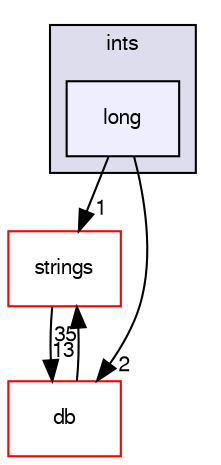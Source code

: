 digraph "src/OpenFOAM/primitives/ints/long" {
  bgcolor=transparent;
  compound=true
  node [ fontsize="10", fontname="FreeSans"];
  edge [ labelfontsize="10", labelfontname="FreeSans"];
  subgraph clusterdir_086c067a0e64eeb439d30ae0c44248d8 {
    graph [ bgcolor="#ddddee", pencolor="black", label="ints" fontname="FreeSans", fontsize="10", URL="dir_086c067a0e64eeb439d30ae0c44248d8.html"]
  dir_0eacf809a585811bc728d422344a721d [shape=box, label="long", style="filled", fillcolor="#eeeeff", pencolor="black", URL="dir_0eacf809a585811bc728d422344a721d.html"];
  }
  dir_ce1ee507886310df0e74ee2e624fbc88 [shape=box label="strings" color="red" URL="dir_ce1ee507886310df0e74ee2e624fbc88.html"];
  dir_63c634f7a7cfd679ac26c67fb30fc32f [shape=box label="db" color="red" URL="dir_63c634f7a7cfd679ac26c67fb30fc32f.html"];
  dir_ce1ee507886310df0e74ee2e624fbc88->dir_63c634f7a7cfd679ac26c67fb30fc32f [headlabel="13", labeldistance=1.5 headhref="dir_002221_001787.html"];
  dir_63c634f7a7cfd679ac26c67fb30fc32f->dir_ce1ee507886310df0e74ee2e624fbc88 [headlabel="35", labeldistance=1.5 headhref="dir_001787_002221.html"];
  dir_0eacf809a585811bc728d422344a721d->dir_ce1ee507886310df0e74ee2e624fbc88 [headlabel="1", labeldistance=1.5 headhref="dir_002193_002221.html"];
  dir_0eacf809a585811bc728d422344a721d->dir_63c634f7a7cfd679ac26c67fb30fc32f [headlabel="2", labeldistance=1.5 headhref="dir_002193_001787.html"];
}
